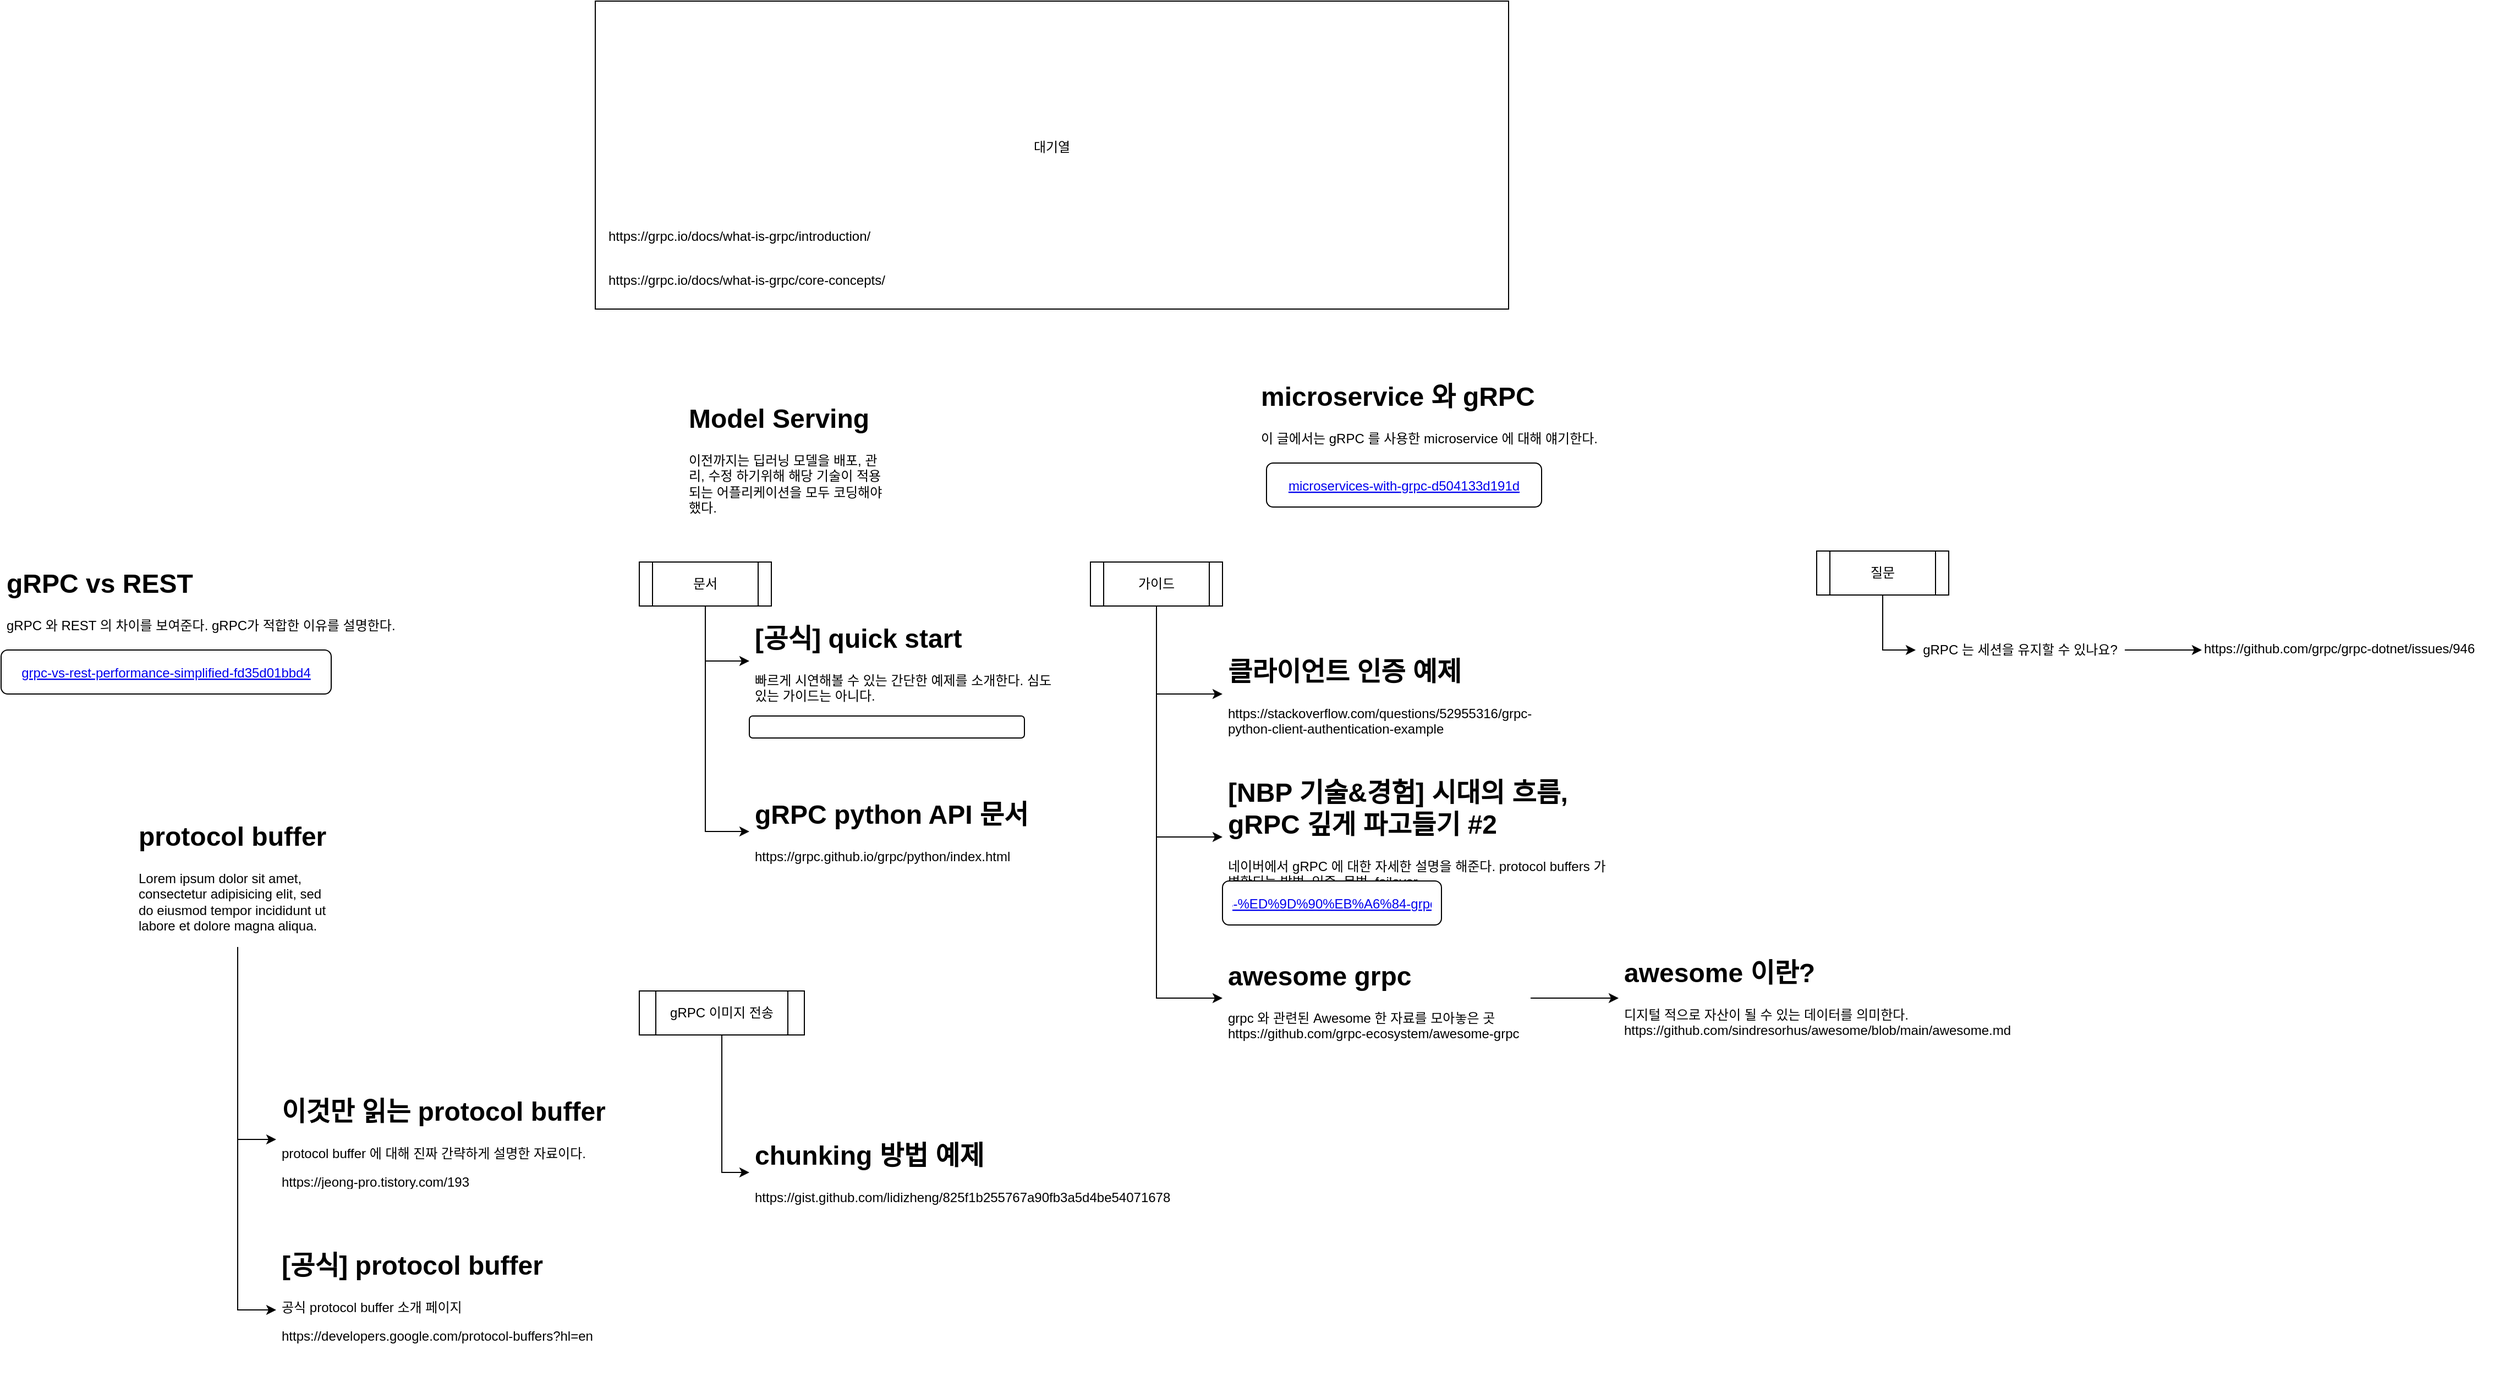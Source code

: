 <mxfile version="13.10.0" type="embed">
    <diagram id="qssZts3fkbzhO-ls8TMf" name="페이지-1">
        <mxGraphModel dx="3160" dy="1909" grid="1" gridSize="10" guides="1" tooltips="1" connect="1" arrows="1" fold="1" page="1" pageScale="1" pageWidth="827" pageHeight="1169" math="0" shadow="0">
            <root>
                <mxCell id="0"/>
                <mxCell id="1" parent="0"/>
                <mxCell id="3" value="&lt;h1&gt;Model Serving&lt;/h1&gt;&lt;p&gt;이전까지는 딥러닝 모델을 배포, 관리, 수정 하기위해 해당 기술이 적용되는 어플리케이션을 모두 코딩해야 했다.&lt;/p&gt;" style="text;html=1;strokeColor=none;fillColor=none;spacing=5;spacingTop=-20;whiteSpace=wrap;overflow=hidden;rounded=0;" parent="1" vertex="1">
                    <mxGeometry x="80" y="80" width="190" height="120" as="geometry"/>
                </mxCell>
                <mxCell id="5" value="&lt;h1&gt;[NBP 기술&amp;amp;경험] 시대의 흐름, gRPC 깊게 파고들기 #2&lt;/h1&gt;&lt;p&gt;네이버에서 gRPC 에 대한 자세한 설명을 해준다. protocol buffers 가 변환되는 방법, 인증, 문법, failover&lt;/p&gt;" style="text;html=1;strokeColor=none;fillColor=none;spacing=5;spacingTop=-20;whiteSpace=wrap;overflow=hidden;rounded=0;" parent="1" vertex="1">
                    <mxGeometry x="570" y="420" width="360" height="120" as="geometry"/>
                </mxCell>
                <mxCell id="8" style="edgeStyle=orthogonalEdgeStyle;rounded=0;orthogonalLoop=1;jettySize=auto;html=1;exitX=1;exitY=0.5;exitDx=0;exitDy=0;entryX=0;entryY=0.5;entryDx=0;entryDy=0;" parent="1" source="6" target="7" edge="1">
                    <mxGeometry relative="1" as="geometry"/>
                </mxCell>
                <mxCell id="6" value="gRPC 는 세션을 유지할 수 있나요?" style="text;html=1;strokeColor=none;fillColor=none;align=center;verticalAlign=middle;whiteSpace=wrap;rounded=0;" parent="1" vertex="1">
                    <mxGeometry x="1200" y="300" width="190" height="20" as="geometry"/>
                </mxCell>
                <UserObject label="https://github.com/grpc/grpc-dotnet/issues/946" link="https://github.com/grpc/grpc-dotnet/issues/946" id="7">
                    <mxCell style="text;whiteSpace=wrap;html=1;" parent="1" vertex="1">
                        <mxGeometry x="1460" y="295" width="270" height="30" as="geometry"/>
                    </mxCell>
                </UserObject>
                <mxCell id="38" style="edgeStyle=orthogonalEdgeStyle;rounded=0;orthogonalLoop=1;jettySize=auto;html=1;exitX=0.5;exitY=1;exitDx=0;exitDy=0;entryX=0;entryY=0.5;entryDx=0;entryDy=0;" edge="1" parent="1" source="11" target="37">
                    <mxGeometry relative="1" as="geometry"/>
                </mxCell>
                <mxCell id="41" style="edgeStyle=orthogonalEdgeStyle;rounded=0;orthogonalLoop=1;jettySize=auto;html=1;exitX=0.5;exitY=1;exitDx=0;exitDy=0;entryX=0;entryY=0.5;entryDx=0;entryDy=0;" edge="1" parent="1" source="11" target="40">
                    <mxGeometry relative="1" as="geometry"/>
                </mxCell>
                <mxCell id="11" value="&lt;h1&gt;protocol buffer&lt;/h1&gt;&lt;p&gt;Lorem ipsum dolor sit amet, consectetur adipisicing elit, sed do eiusmod tempor incididunt ut labore et dolore magna aliqua.&lt;/p&gt;" style="text;html=1;strokeColor=none;fillColor=none;spacing=5;spacingTop=-20;whiteSpace=wrap;overflow=hidden;rounded=0;" parent="1" vertex="1">
                    <mxGeometry x="-420" y="460" width="190" height="120" as="geometry"/>
                </mxCell>
                <mxCell id="12" value="&lt;h1&gt;클라이언트 인증 예제&lt;/h1&gt;&lt;p&gt;https://stackoverflow.com/questions/52955316/grpc-python-client-authentication-example&lt;/p&gt;" style="text;html=1;strokeColor=none;fillColor=none;spacing=5;spacingTop=-20;whiteSpace=wrap;overflow=hidden;rounded=0;" parent="1" vertex="1">
                    <mxGeometry x="570" y="310" width="290" height="80" as="geometry"/>
                </mxCell>
                <mxCell id="14" value="&lt;h1&gt;[공식] quick start&lt;/h1&gt;&lt;p&gt;빠르게 시연해볼 수 있는 간단한 예제를 소개한다. 심도있는 가이드는 아니다.&lt;/p&gt;" style="text;html=1;strokeColor=none;fillColor=none;spacing=5;spacingTop=-20;whiteSpace=wrap;overflow=hidden;rounded=0;" parent="1" vertex="1">
                    <mxGeometry x="140" y="280" width="280" height="80" as="geometry"/>
                </mxCell>
                <mxCell id="17" style="edgeStyle=orthogonalEdgeStyle;rounded=0;orthogonalLoop=1;jettySize=auto;html=1;exitX=0.5;exitY=1;exitDx=0;exitDy=0;entryX=0;entryY=0.5;entryDx=0;entryDy=0;" parent="1" source="15" target="16" edge="1">
                    <mxGeometry relative="1" as="geometry"/>
                </mxCell>
                <mxCell id="15" value="gRPC 이미지 전송" style="shape=process;whiteSpace=wrap;html=1;backgroundOutline=1;" parent="1" vertex="1">
                    <mxGeometry x="40" y="620" width="150" height="40" as="geometry"/>
                </mxCell>
                <mxCell id="16" value="&lt;h1&gt;chunking 방법 예제&lt;/h1&gt;&lt;p&gt;https://gist.github.com/lidizheng/825f1b255767a90fb3a5d4be54071678&lt;/p&gt;" style="text;html=1;strokeColor=none;fillColor=none;spacing=5;spacingTop=-20;whiteSpace=wrap;overflow=hidden;rounded=0;" parent="1" vertex="1">
                    <mxGeometry x="140" y="750" width="400" height="70" as="geometry"/>
                </mxCell>
                <mxCell id="20" style="edgeStyle=orthogonalEdgeStyle;rounded=0;orthogonalLoop=1;jettySize=auto;html=1;exitX=1;exitY=0.5;exitDx=0;exitDy=0;entryX=0;entryY=0.5;entryDx=0;entryDy=0;" parent="1" source="18" target="19" edge="1">
                    <mxGeometry relative="1" as="geometry"/>
                </mxCell>
                <mxCell id="18" value="&lt;h1&gt;awesome grpc&lt;/h1&gt;&lt;p&gt;grpc 와 관련된 Awesome 한 자료를 모아놓은 곳https://github.com/grpc-ecosystem/awesome-grpc&lt;/p&gt;" style="text;html=1;strokeColor=none;fillColor=none;spacing=5;spacingTop=-20;whiteSpace=wrap;overflow=hidden;rounded=0;" parent="1" vertex="1">
                    <mxGeometry x="570" y="586.5" width="280" height="80" as="geometry"/>
                </mxCell>
                <mxCell id="19" value="&lt;h1&gt;awesome 이란?&lt;/h1&gt;&lt;div&gt;디지털 적으로 자산이 될 수 있는 데이터를 의미한다.&lt;/div&gt;&lt;div&gt;https://github.com/sindresorhus/awesome/blob/main/awesome.md&lt;/div&gt;" style="text;html=1;strokeColor=none;fillColor=none;spacing=5;spacingTop=-20;whiteSpace=wrap;overflow=hidden;rounded=0;" parent="1" vertex="1">
                    <mxGeometry x="930" y="584" width="360" height="85" as="geometry"/>
                </mxCell>
                <mxCell id="21" value="&lt;h1&gt;gRPC python API 문서&lt;/h1&gt;&lt;p&gt;https://grpc.github.io/grpc/python/index.html&lt;/p&gt;" style="text;html=1;strokeColor=none;fillColor=none;spacing=5;spacingTop=-20;whiteSpace=wrap;overflow=hidden;rounded=0;" parent="1" vertex="1">
                    <mxGeometry x="140" y="440" width="263" height="70" as="geometry"/>
                </mxCell>
                <mxCell id="30" style="edgeStyle=orthogonalEdgeStyle;rounded=0;orthogonalLoop=1;jettySize=auto;html=1;exitX=0.5;exitY=1;exitDx=0;exitDy=0;entryX=0;entryY=0.5;entryDx=0;entryDy=0;" parent="1" source="22" target="14" edge="1">
                    <mxGeometry relative="1" as="geometry"/>
                </mxCell>
                <mxCell id="31" style="edgeStyle=orthogonalEdgeStyle;rounded=0;orthogonalLoop=1;jettySize=auto;html=1;exitX=0.5;exitY=1;exitDx=0;exitDy=0;entryX=0;entryY=0.5;entryDx=0;entryDy=0;" parent="1" source="22" target="21" edge="1">
                    <mxGeometry relative="1" as="geometry"/>
                </mxCell>
                <mxCell id="22" value="문서" style="shape=process;whiteSpace=wrap;html=1;backgroundOutline=1;" parent="1" vertex="1">
                    <mxGeometry x="40" y="230" width="120" height="40" as="geometry"/>
                </mxCell>
                <mxCell id="24" style="edgeStyle=orthogonalEdgeStyle;rounded=0;orthogonalLoop=1;jettySize=auto;html=1;exitX=0.5;exitY=1;exitDx=0;exitDy=0;entryX=0;entryY=0.5;entryDx=0;entryDy=0;" parent="1" source="23" target="12" edge="1">
                    <mxGeometry relative="1" as="geometry"/>
                </mxCell>
                <mxCell id="28" style="edgeStyle=orthogonalEdgeStyle;rounded=0;orthogonalLoop=1;jettySize=auto;html=1;exitX=0.5;exitY=1;exitDx=0;exitDy=0;entryX=0;entryY=0.5;entryDx=0;entryDy=0;" parent="1" source="23" target="5" edge="1">
                    <mxGeometry relative="1" as="geometry"/>
                </mxCell>
                <mxCell id="29" style="edgeStyle=orthogonalEdgeStyle;rounded=0;orthogonalLoop=1;jettySize=auto;html=1;exitX=0.5;exitY=1;exitDx=0;exitDy=0;entryX=0;entryY=0.5;entryDx=0;entryDy=0;" parent="1" source="23" target="18" edge="1">
                    <mxGeometry relative="1" as="geometry"/>
                </mxCell>
                <mxCell id="23" value="가이드" style="shape=process;whiteSpace=wrap;html=1;backgroundOutline=1;" parent="1" vertex="1">
                    <mxGeometry x="450" y="230" width="120" height="40" as="geometry"/>
                </mxCell>
                <mxCell id="27" style="edgeStyle=orthogonalEdgeStyle;rounded=0;orthogonalLoop=1;jettySize=auto;html=1;exitX=0.5;exitY=1;exitDx=0;exitDy=0;entryX=0;entryY=0.5;entryDx=0;entryDy=0;" parent="1" source="26" target="6" edge="1">
                    <mxGeometry relative="1" as="geometry"/>
                </mxCell>
                <mxCell id="26" value="질문" style="shape=process;whiteSpace=wrap;html=1;backgroundOutline=1;" parent="1" vertex="1">
                    <mxGeometry x="1110" y="220" width="120" height="40" as="geometry"/>
                </mxCell>
                <mxCell id="33" value="대기열&lt;br&gt;&lt;span style=&quot;color: rgba(0 , 0 , 0 , 0) ; font-family: monospace ; font-size: 0px&quot;&gt;%3CmxGraphModel%3E%3Croot%3E%3CmxCell%20id%3D%220%22%2F%3E%3CmxCell%20id%3D%221%22%20parent%3D%220%22%2F%3E%3CmxCell%20id%3D%222%22%20value%3D%22%EC%A7%88%EB%AC%B8%22%20style%3D%22shape%3Dprocess%3BwhiteSpace%3Dwrap%3Bhtml%3D1%3BbackgroundOutline%3D1%3B%22%20vertex%3D%221%22%20parent%3D%221%22%3E%3CmxGeometry%20x%3D%221110%22%20y%3D%22220%22%20width%3D%22120%22%20height%3D%2240%22%20as%3D%22geometry%22%2F%3E%3C%2FmxCell%3E%3C%2Froot%3E%3C%2FmxGraphModel%3E&amp;nbsp;&lt;/span&gt;&lt;font color=&quot;rgba(0, 0, 0, 0)&quot; face=&quot;monospace&quot;&gt;&lt;span style=&quot;font-size: 0px&quot;&gt;https://grpc.io/docs/what-is-grpc/introduction/&lt;/span&gt;&lt;/font&gt;" style="rounded=0;whiteSpace=wrap;html=1;" parent="1" vertex="1">
                    <mxGeometry y="-280" width="830" height="280" as="geometry"/>
                </mxCell>
                <UserObject label="https://grpc.io/docs/what-is-grpc/introduction/" link="https://grpc.io/docs/what-is-grpc/introduction/" id="34">
                    <mxCell style="text;whiteSpace=wrap;html=1;" parent="1" vertex="1">
                        <mxGeometry x="10" y="-80" width="260" height="30" as="geometry"/>
                    </mxCell>
                </UserObject>
                <UserObject label="https://grpc.io/docs/what-is-grpc/core-concepts/" link="https://grpc.io/docs/what-is-grpc/core-concepts/" id="35">
                    <mxCell style="text;whiteSpace=wrap;html=1;" parent="1" vertex="1">
                        <mxGeometry x="10" y="-40" width="280" height="30" as="geometry"/>
                    </mxCell>
                </UserObject>
                <mxCell id="36" value="&lt;h1&gt;microservice 와 gRPC&lt;/h1&gt;&lt;p&gt;이 글에서는 gRPC 를 사용한 microservice 에 대해 얘기한다.&lt;/p&gt;" style="text;html=1;strokeColor=none;fillColor=none;spacing=5;spacingTop=-20;whiteSpace=wrap;overflow=hidden;rounded=0;" vertex="1" parent="1">
                    <mxGeometry x="600" y="60" width="410" height="70" as="geometry"/>
                </mxCell>
                <mxCell id="37" value="&lt;h1&gt;이것만 읽는 protocol buffer&lt;/h1&gt;&lt;p&gt;protocol buffer 에 대해 진짜 간략하게 설명한 자료이다.&lt;/p&gt;&lt;p&gt;https://jeong-pro.tistory.com/193&amp;nbsp;&lt;/p&gt;" style="text;html=1;strokeColor=none;fillColor=none;spacing=5;spacingTop=-20;whiteSpace=wrap;overflow=hidden;rounded=0;" vertex="1" parent="1">
                    <mxGeometry x="-290" y="710" width="320" height="90" as="geometry"/>
                </mxCell>
                <mxCell id="39" value="&lt;h1&gt;gRPC vs REST&lt;/h1&gt;&lt;p&gt;gRPC 와 REST 의 차이를 보여준다. gRPC가 적합한 이유를 설명한다.&lt;/p&gt;" style="text;html=1;strokeColor=none;fillColor=none;spacing=5;spacingTop=-20;whiteSpace=wrap;overflow=hidden;rounded=0;" vertex="1" parent="1">
                    <mxGeometry x="-540" y="230" width="450" height="70" as="geometry"/>
                </mxCell>
                <mxCell id="40" value="&lt;h1&gt;[공식] protocol buffer&lt;/h1&gt;&lt;p&gt;공식 protocol buffer 소개 페이지&lt;/p&gt;&lt;p&gt;https://developers.google.com/protocol-buffers?hl=en&lt;br&gt;&lt;/p&gt;" style="text;html=1;strokeColor=none;fillColor=none;spacing=5;spacingTop=-20;whiteSpace=wrap;overflow=hidden;rounded=0;" vertex="1" parent="1">
                    <mxGeometry x="-290" y="850" width="300" height="120" as="geometry"/>
                </mxCell>
                <UserObject label="grpc-vs-rest-performance-simplified-fd35d01bbd4" link="https://medium.com/@bimeshde/grpc-vs-rest-performance-simplified-fd35d01bbd4" id="42">
                    <mxCell style="fontColor=#0000EE;fontStyle=4;rounded=1;overflow=hidden;spacing=10;" vertex="1" parent="1">
                        <mxGeometry x="-540" y="310" width="300" height="40" as="geometry"/>
                    </mxCell>
                </UserObject>
                <UserObject label="microservices-with-grpc-d504133d191d" link="https://medium.com/@goinhacker/microservices-with-grpc-d504133d191d" id="43">
                    <mxCell style="fontColor=#0000EE;fontStyle=4;rounded=1;overflow=hidden;spacing=10;" vertex="1" parent="1">
                        <mxGeometry x="610" y="140" width="250" height="40" as="geometry"/>
                    </mxCell>
                </UserObject>
                <UserObject label="nbp-%EA%B8%B0%EC%88%A0-%EA%B2%BD%ED%97%98-%EC%8B%9C%EB%8C%80%EC%9D%98-%ED%9D%90%EB%A6%84-grpc-%EA%B9%8A%EA%B2%8C-%ED%8C%8C%EA%B3%A0%EB%93%A4%EA%B8%B0-2-b01d390a7190" link="https://medium.com/naver-cloud-platform/nbp-%EA%B8%B0%EC%88%A0-%EA%B2%BD%ED%97%98-%EC%8B%9C%EB%8C%80%EC%9D%98-%ED%9D%90%EB%A6%84-grpc-%EA%B9%8A%EA%B2%8C-%ED%8C%8C%EA%B3%A0%EB%93%A4%EA%B8%B0-2-b01d390a7190" id="44">
                    <mxCell style="fontColor=#0000EE;fontStyle=4;rounded=1;overflow=hidden;spacing=10;" vertex="1" parent="1">
                        <mxGeometry x="570" y="520" width="199" height="40" as="geometry"/>
                    </mxCell>
                </UserObject>
                <UserObject label="" link="https://grpc.io/docs/languages/python/quickstart/" id="45">
                    <mxCell style="fontColor=#0000EE;fontStyle=4;rounded=1;overflow=hidden;spacing=10;" vertex="1" parent="1">
                        <mxGeometry x="140" y="370" width="250" height="20" as="geometry"/>
                    </mxCell>
                </UserObject>
            </root>
        </mxGraphModel>
    </diagram>
</mxfile>